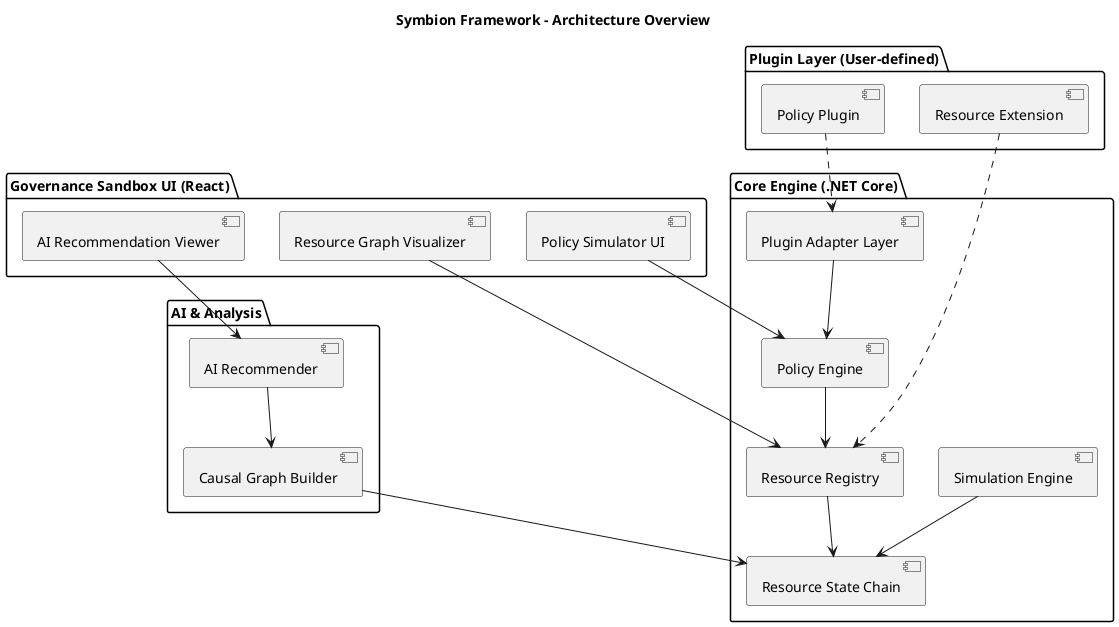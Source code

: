 
@startuml SymbionFramework
title Symbion Framework - Architecture Overview

package "Core Engine (.NET Core)" {
  [Resource Registry] as RR
  [Resource State Chain] as RSC
  [Policy Engine] as PE
  [Simulation Engine] as SE
  [Plugin Adapter Layer] as PAL

  RR --> RSC
  PE --> RR
  SE --> RSC
  PAL --> PE
}

package "Plugin Layer (User-defined)" {
  [Policy Plugin] as PP
  [Resource Extension] as RE
}

PP ..> PAL
RE ..> RR

package "AI & Analysis" {
  [Causal Graph Builder] as CGB
  [AI Recommender] as AIR
}

CGB --> RSC
AIR --> CGB

package "Governance Sandbox UI (React)" {
  [Policy Simulator UI] as UI1
  [Resource Graph Visualizer] as UI2
  [AI Recommendation Viewer] as UI3
}

UI1 --> PE
UI2 --> RR
UI3 --> AIR
@enduml
